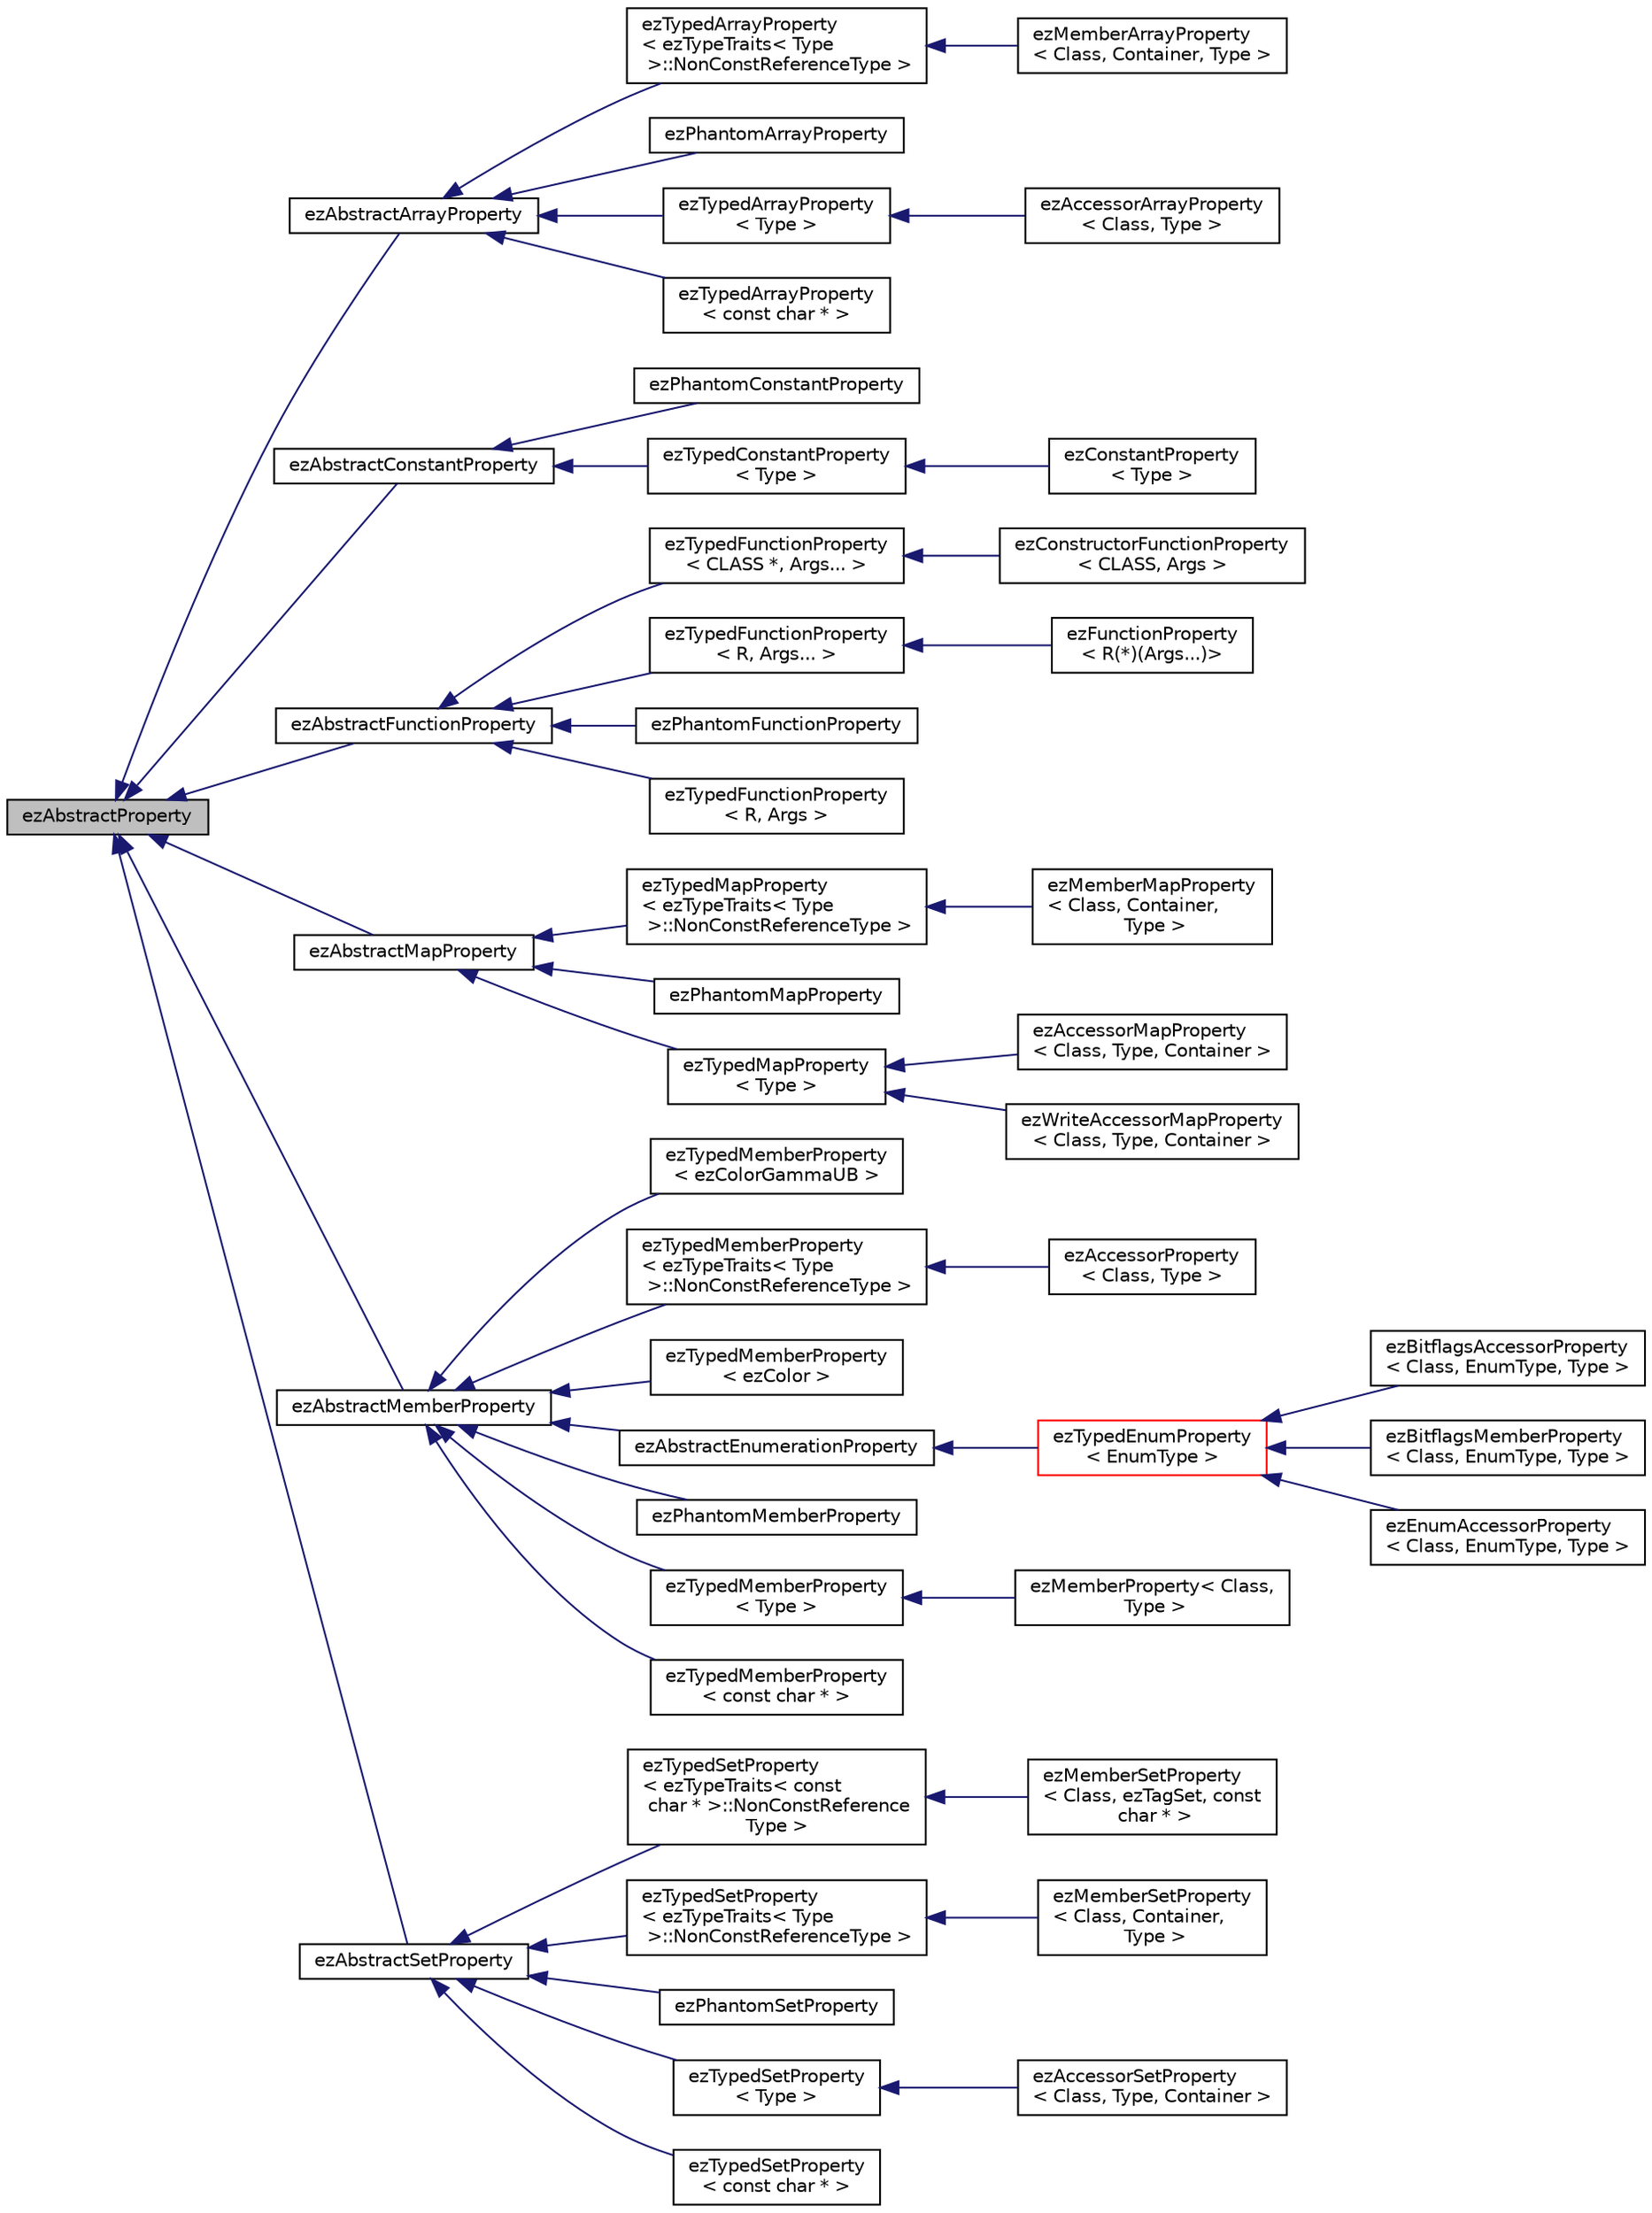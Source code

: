 digraph "ezAbstractProperty"
{
 // LATEX_PDF_SIZE
  edge [fontname="Helvetica",fontsize="10",labelfontname="Helvetica",labelfontsize="10"];
  node [fontname="Helvetica",fontsize="10",shape=record];
  rankdir="LR";
  Node1 [label="ezAbstractProperty",height=0.2,width=0.4,color="black", fillcolor="grey75", style="filled", fontcolor="black",tooltip="This is the base interface for all properties in the reflection system. It provides enough informatio..."];
  Node1 -> Node2 [dir="back",color="midnightblue",fontsize="10",style="solid",fontname="Helvetica"];
  Node2 [label="ezAbstractArrayProperty",height=0.2,width=0.4,color="black", fillcolor="white", style="filled",URL="$dc/dfb/classez_abstract_array_property.htm",tooltip="The base class for a property that represents an array of values."];
  Node2 -> Node3 [dir="back",color="midnightblue",fontsize="10",style="solid",fontname="Helvetica"];
  Node3 [label="ezTypedArrayProperty\l\< ezTypeTraits\< Type\l \>::NonConstReferenceType \>",height=0.2,width=0.4,color="black", fillcolor="white", style="filled",URL="$d2/d33/classez_typed_array_property.htm",tooltip=" "];
  Node3 -> Node4 [dir="back",color="midnightblue",fontsize="10",style="solid",fontname="Helvetica"];
  Node4 [label="ezMemberArrayProperty\l\< Class, Container, Type \>",height=0.2,width=0.4,color="black", fillcolor="white", style="filled",URL="$d4/d8b/classez_member_array_property.htm",tooltip=" "];
  Node2 -> Node5 [dir="back",color="midnightblue",fontsize="10",style="solid",fontname="Helvetica"];
  Node5 [label="ezPhantomArrayProperty",height=0.2,width=0.4,color="black", fillcolor="white", style="filled",URL="$db/d21/classez_phantom_array_property.htm",tooltip=" "];
  Node2 -> Node6 [dir="back",color="midnightblue",fontsize="10",style="solid",fontname="Helvetica"];
  Node6 [label="ezTypedArrayProperty\l\< Type \>",height=0.2,width=0.4,color="black", fillcolor="white", style="filled",URL="$d2/d33/classez_typed_array_property.htm",tooltip="Do not cast into this class or any of its derived classes, use ezTypedArrayProperty instead."];
  Node6 -> Node7 [dir="back",color="midnightblue",fontsize="10",style="solid",fontname="Helvetica"];
  Node7 [label="ezAccessorArrayProperty\l\< Class, Type \>",height=0.2,width=0.4,color="black", fillcolor="white", style="filled",URL="$dc/dc1/classez_accessor_array_property.htm",tooltip=" "];
  Node2 -> Node8 [dir="back",color="midnightblue",fontsize="10",style="solid",fontname="Helvetica"];
  Node8 [label="ezTypedArrayProperty\l\< const char * \>",height=0.2,width=0.4,color="black", fillcolor="white", style="filled",URL="$dc/d7a/classez_typed_array_property_3_01const_01char_01_5_01_4.htm",tooltip="Specialization of ezTypedArrayProperty to retain the pointer in const char*."];
  Node1 -> Node9 [dir="back",color="midnightblue",fontsize="10",style="solid",fontname="Helvetica"];
  Node9 [label="ezAbstractConstantProperty",height=0.2,width=0.4,color="black", fillcolor="white", style="filled",URL="$d8/d53/classez_abstract_constant_property.htm",tooltip="This is the base class for all constant properties that are stored inside the RTTI data."];
  Node9 -> Node10 [dir="back",color="midnightblue",fontsize="10",style="solid",fontname="Helvetica"];
  Node10 [label="ezPhantomConstantProperty",height=0.2,width=0.4,color="black", fillcolor="white", style="filled",URL="$db/dbc/classez_phantom_constant_property.htm",tooltip=" "];
  Node9 -> Node11 [dir="back",color="midnightblue",fontsize="10",style="solid",fontname="Helvetica"];
  Node11 [label="ezTypedConstantProperty\l\< Type \>",height=0.2,width=0.4,color="black", fillcolor="white", style="filled",URL="$dc/d2e/classez_typed_constant_property.htm",tooltip="The base class for all typed member properties. Ie. once the type of a property is determined,..."];
  Node11 -> Node12 [dir="back",color="midnightblue",fontsize="10",style="solid",fontname="Helvetica"];
  Node12 [label="ezConstantProperty\l\< Type \>",height=0.2,width=0.4,color="black", fillcolor="white", style="filled",URL="$d4/dfd/classez_constant_property.htm",tooltip="[internal] An implementation of ezTypedConstantProperty that accesses the property data directly."];
  Node1 -> Node13 [dir="back",color="midnightblue",fontsize="10",style="solid",fontname="Helvetica"];
  Node13 [label="ezAbstractFunctionProperty",height=0.2,width=0.4,color="black", fillcolor="white", style="filled",URL="$d3/d4c/classez_abstract_function_property.htm",tooltip="The base class for a property that represents a function."];
  Node13 -> Node14 [dir="back",color="midnightblue",fontsize="10",style="solid",fontname="Helvetica"];
  Node14 [label="ezTypedFunctionProperty\l\< CLASS *, Args... \>",height=0.2,width=0.4,color="black", fillcolor="white", style="filled",URL="$db/d3b/classez_typed_function_property.htm",tooltip=" "];
  Node14 -> Node15 [dir="back",color="midnightblue",fontsize="10",style="solid",fontname="Helvetica"];
  Node15 [label="ezConstructorFunctionProperty\l\< CLASS, Args \>",height=0.2,width=0.4,color="black", fillcolor="white", style="filled",URL="$d7/dc4/classez_constructor_function_property.htm",tooltip=" "];
  Node13 -> Node16 [dir="back",color="midnightblue",fontsize="10",style="solid",fontname="Helvetica"];
  Node16 [label="ezTypedFunctionProperty\l\< R, Args... \>",height=0.2,width=0.4,color="black", fillcolor="white", style="filled",URL="$db/d3b/classez_typed_function_property.htm",tooltip=" "];
  Node16 -> Node17 [dir="back",color="midnightblue",fontsize="10",style="solid",fontname="Helvetica"];
  Node17 [label="ezFunctionProperty\l\< R(*)(Args...)\>",height=0.2,width=0.4,color="black", fillcolor="white", style="filled",URL="$d9/d18/classez_function_property_3_01_r_07_5_08_07_args_8_8_8_08_4.htm",tooltip=" "];
  Node13 -> Node18 [dir="back",color="midnightblue",fontsize="10",style="solid",fontname="Helvetica"];
  Node18 [label="ezPhantomFunctionProperty",height=0.2,width=0.4,color="black", fillcolor="white", style="filled",URL="$d0/d33/classez_phantom_function_property.htm",tooltip=" "];
  Node13 -> Node19 [dir="back",color="midnightblue",fontsize="10",style="solid",fontname="Helvetica"];
  Node19 [label="ezTypedFunctionProperty\l\< R, Args \>",height=0.2,width=0.4,color="black", fillcolor="white", style="filled",URL="$db/d3b/classez_typed_function_property.htm",tooltip=" "];
  Node1 -> Node20 [dir="back",color="midnightblue",fontsize="10",style="solid",fontname="Helvetica"];
  Node20 [label="ezAbstractMapProperty",height=0.2,width=0.4,color="black", fillcolor="white", style="filled",URL="$d3/d48/classez_abstract_map_property.htm",tooltip="The base class for a property that represents a set of values."];
  Node20 -> Node21 [dir="back",color="midnightblue",fontsize="10",style="solid",fontname="Helvetica"];
  Node21 [label="ezTypedMapProperty\l\< ezTypeTraits\< Type\l \>::NonConstReferenceType \>",height=0.2,width=0.4,color="black", fillcolor="white", style="filled",URL="$d6/d97/classez_typed_map_property.htm",tooltip=" "];
  Node21 -> Node22 [dir="back",color="midnightblue",fontsize="10",style="solid",fontname="Helvetica"];
  Node22 [label="ezMemberMapProperty\l\< Class, Container,\l Type \>",height=0.2,width=0.4,color="black", fillcolor="white", style="filled",URL="$dc/d36/classez_member_map_property.htm",tooltip=" "];
  Node20 -> Node23 [dir="back",color="midnightblue",fontsize="10",style="solid",fontname="Helvetica"];
  Node23 [label="ezPhantomMapProperty",height=0.2,width=0.4,color="black", fillcolor="white", style="filled",URL="$d8/d39/classez_phantom_map_property.htm",tooltip=" "];
  Node20 -> Node24 [dir="back",color="midnightblue",fontsize="10",style="solid",fontname="Helvetica"];
  Node24 [label="ezTypedMapProperty\l\< Type \>",height=0.2,width=0.4,color="black", fillcolor="white", style="filled",URL="$d6/d97/classez_typed_map_property.htm",tooltip=" "];
  Node24 -> Node25 [dir="back",color="midnightblue",fontsize="10",style="solid",fontname="Helvetica"];
  Node25 [label="ezAccessorMapProperty\l\< Class, Type, Container \>",height=0.2,width=0.4,color="black", fillcolor="white", style="filled",URL="$de/d17/classez_accessor_map_property.htm",tooltip=" "];
  Node24 -> Node26 [dir="back",color="midnightblue",fontsize="10",style="solid",fontname="Helvetica"];
  Node26 [label="ezWriteAccessorMapProperty\l\< Class, Type, Container \>",height=0.2,width=0.4,color="black", fillcolor="white", style="filled",URL="$df/d8a/classez_write_accessor_map_property.htm",tooltip=" "];
  Node1 -> Node27 [dir="back",color="midnightblue",fontsize="10",style="solid",fontname="Helvetica"];
  Node27 [label="ezAbstractMemberProperty",height=0.2,width=0.4,color="black", fillcolor="white", style="filled",URL="$da/d67/classez_abstract_member_property.htm",tooltip="This is the base class for all properties that are members of a class. It provides more information a..."];
  Node27 -> Node28 [dir="back",color="midnightblue",fontsize="10",style="solid",fontname="Helvetica"];
  Node28 [label="ezTypedMemberProperty\l\< ezColorGammaUB \>",height=0.2,width=0.4,color="black", fillcolor="white", style="filled",URL="$d7/deb/classez_typed_member_property.htm",tooltip=" "];
  Node27 -> Node29 [dir="back",color="midnightblue",fontsize="10",style="solid",fontname="Helvetica"];
  Node29 [label="ezTypedMemberProperty\l\< ezTypeTraits\< Type\l \>::NonConstReferenceType \>",height=0.2,width=0.4,color="black", fillcolor="white", style="filled",URL="$d7/deb/classez_typed_member_property.htm",tooltip=" "];
  Node29 -> Node30 [dir="back",color="midnightblue",fontsize="10",style="solid",fontname="Helvetica"];
  Node30 [label="ezAccessorProperty\l\< Class, Type \>",height=0.2,width=0.4,color="black", fillcolor="white", style="filled",URL="$df/d65/classez_accessor_property.htm",tooltip="[internal] An implementation of ezTypedMemberProperty that uses custom getter / setter functions to a..."];
  Node27 -> Node31 [dir="back",color="midnightblue",fontsize="10",style="solid",fontname="Helvetica"];
  Node31 [label="ezTypedMemberProperty\l\< ezColor \>",height=0.2,width=0.4,color="black", fillcolor="white", style="filled",URL="$d7/deb/classez_typed_member_property.htm",tooltip=" "];
  Node27 -> Node32 [dir="back",color="midnightblue",fontsize="10",style="solid",fontname="Helvetica"];
  Node32 [label="ezAbstractEnumerationProperty",height=0.2,width=0.4,color="black", fillcolor="white", style="filled",URL="$d4/d61/classez_abstract_enumeration_property.htm",tooltip="The base class for enum and bitflags member properties."];
  Node32 -> Node33 [dir="back",color="midnightblue",fontsize="10",style="solid",fontname="Helvetica"];
  Node33 [label="ezTypedEnumProperty\l\< EnumType \>",height=0.2,width=0.4,color="red", fillcolor="white", style="filled",URL="$db/d5d/classez_typed_enum_property.htm",tooltip="[internal] Base class for enum / bitflags properties that already defines the type."];
  Node33 -> Node34 [dir="back",color="midnightblue",fontsize="10",style="solid",fontname="Helvetica"];
  Node34 [label="ezBitflagsAccessorProperty\l\< Class, EnumType, Type \>",height=0.2,width=0.4,color="black", fillcolor="white", style="filled",URL="$d6/d58/classez_bitflags_accessor_property.htm",tooltip="[internal] An implementation of ezTypedEnumProperty that uses custom getter / setter functions to acc..."];
  Node33 -> Node35 [dir="back",color="midnightblue",fontsize="10",style="solid",fontname="Helvetica"];
  Node35 [label="ezBitflagsMemberProperty\l\< Class, EnumType, Type \>",height=0.2,width=0.4,color="black", fillcolor="white", style="filled",URL="$d0/d3e/classez_bitflags_member_property.htm",tooltip="[internal] An implementation of ezTypedEnumProperty that accesses the bitflags property data directly..."];
  Node33 -> Node36 [dir="back",color="midnightblue",fontsize="10",style="solid",fontname="Helvetica"];
  Node36 [label="ezEnumAccessorProperty\l\< Class, EnumType, Type \>",height=0.2,width=0.4,color="black", fillcolor="white", style="filled",URL="$da/dd4/classez_enum_accessor_property.htm",tooltip="[internal] An implementation of ezTypedEnumProperty that uses custom getter / setter functions to acc..."];
  Node27 -> Node38 [dir="back",color="midnightblue",fontsize="10",style="solid",fontname="Helvetica"];
  Node38 [label="ezPhantomMemberProperty",height=0.2,width=0.4,color="black", fillcolor="white", style="filled",URL="$d7/dcc/classez_phantom_member_property.htm",tooltip=" "];
  Node27 -> Node39 [dir="back",color="midnightblue",fontsize="10",style="solid",fontname="Helvetica"];
  Node39 [label="ezTypedMemberProperty\l\< Type \>",height=0.2,width=0.4,color="black", fillcolor="white", style="filled",URL="$d7/deb/classez_typed_member_property.htm",tooltip="The base class for all typed member properties. I.e. once the type of a property is determined,..."];
  Node39 -> Node40 [dir="back",color="midnightblue",fontsize="10",style="solid",fontname="Helvetica"];
  Node40 [label="ezMemberProperty\< Class,\l Type \>",height=0.2,width=0.4,color="black", fillcolor="white", style="filled",URL="$d2/d85/classez_member_property.htm",tooltip="[internal] An implementation of ezTypedMemberProperty that accesses the property data directly."];
  Node27 -> Node41 [dir="back",color="midnightblue",fontsize="10",style="solid",fontname="Helvetica"];
  Node41 [label="ezTypedMemberProperty\l\< const char * \>",height=0.2,width=0.4,color="black", fillcolor="white", style="filled",URL="$de/dcc/classez_typed_member_property_3_01const_01char_01_5_01_4.htm",tooltip="Specialization of ezTypedMemberProperty for const char*."];
  Node1 -> Node42 [dir="back",color="midnightblue",fontsize="10",style="solid",fontname="Helvetica"];
  Node42 [label="ezAbstractSetProperty",height=0.2,width=0.4,color="black", fillcolor="white", style="filled",URL="$d9/dc6/classez_abstract_set_property.htm",tooltip="The base class for a property that represents a set of values."];
  Node42 -> Node43 [dir="back",color="midnightblue",fontsize="10",style="solid",fontname="Helvetica"];
  Node43 [label="ezTypedSetProperty\l\< ezTypeTraits\< const\l char * \>::NonConstReference\lType \>",height=0.2,width=0.4,color="black", fillcolor="white", style="filled",URL="$d4/d93/classez_typed_set_property.htm",tooltip=" "];
  Node43 -> Node44 [dir="back",color="midnightblue",fontsize="10",style="solid",fontname="Helvetica"];
  Node44 [label="ezMemberSetProperty\l\< Class, ezTagSet, const\l char * \>",height=0.2,width=0.4,color="black", fillcolor="white", style="filled",URL="$db/d02/classez_member_set_property_3_01_class_00_01ez_tag_set_00_01const_01char_01_5_01_4.htm",tooltip=" "];
  Node42 -> Node45 [dir="back",color="midnightblue",fontsize="10",style="solid",fontname="Helvetica"];
  Node45 [label="ezTypedSetProperty\l\< ezTypeTraits\< Type\l \>::NonConstReferenceType \>",height=0.2,width=0.4,color="black", fillcolor="white", style="filled",URL="$d4/d93/classez_typed_set_property.htm",tooltip=" "];
  Node45 -> Node46 [dir="back",color="midnightblue",fontsize="10",style="solid",fontname="Helvetica"];
  Node46 [label="ezMemberSetProperty\l\< Class, Container,\l Type \>",height=0.2,width=0.4,color="black", fillcolor="white", style="filled",URL="$dd/db3/classez_member_set_property.htm",tooltip=" "];
  Node42 -> Node47 [dir="back",color="midnightblue",fontsize="10",style="solid",fontname="Helvetica"];
  Node47 [label="ezPhantomSetProperty",height=0.2,width=0.4,color="black", fillcolor="white", style="filled",URL="$d4/da1/classez_phantom_set_property.htm",tooltip=" "];
  Node42 -> Node48 [dir="back",color="midnightblue",fontsize="10",style="solid",fontname="Helvetica"];
  Node48 [label="ezTypedSetProperty\l\< Type \>",height=0.2,width=0.4,color="black", fillcolor="white", style="filled",URL="$d4/d93/classez_typed_set_property.htm",tooltip="Do not cast into this class or any of its derived classes, use ezAbstractSetProperty instead."];
  Node48 -> Node49 [dir="back",color="midnightblue",fontsize="10",style="solid",fontname="Helvetica"];
  Node49 [label="ezAccessorSetProperty\l\< Class, Type, Container \>",height=0.2,width=0.4,color="black", fillcolor="white", style="filled",URL="$d0/d0a/classez_accessor_set_property.htm",tooltip=" "];
  Node42 -> Node50 [dir="back",color="midnightblue",fontsize="10",style="solid",fontname="Helvetica"];
  Node50 [label="ezTypedSetProperty\l\< const char * \>",height=0.2,width=0.4,color="black", fillcolor="white", style="filled",URL="$da/d9d/classez_typed_set_property_3_01const_01char_01_5_01_4.htm",tooltip="Specialization of ezTypedArrayProperty to retain the pointer in const char*."];
}
